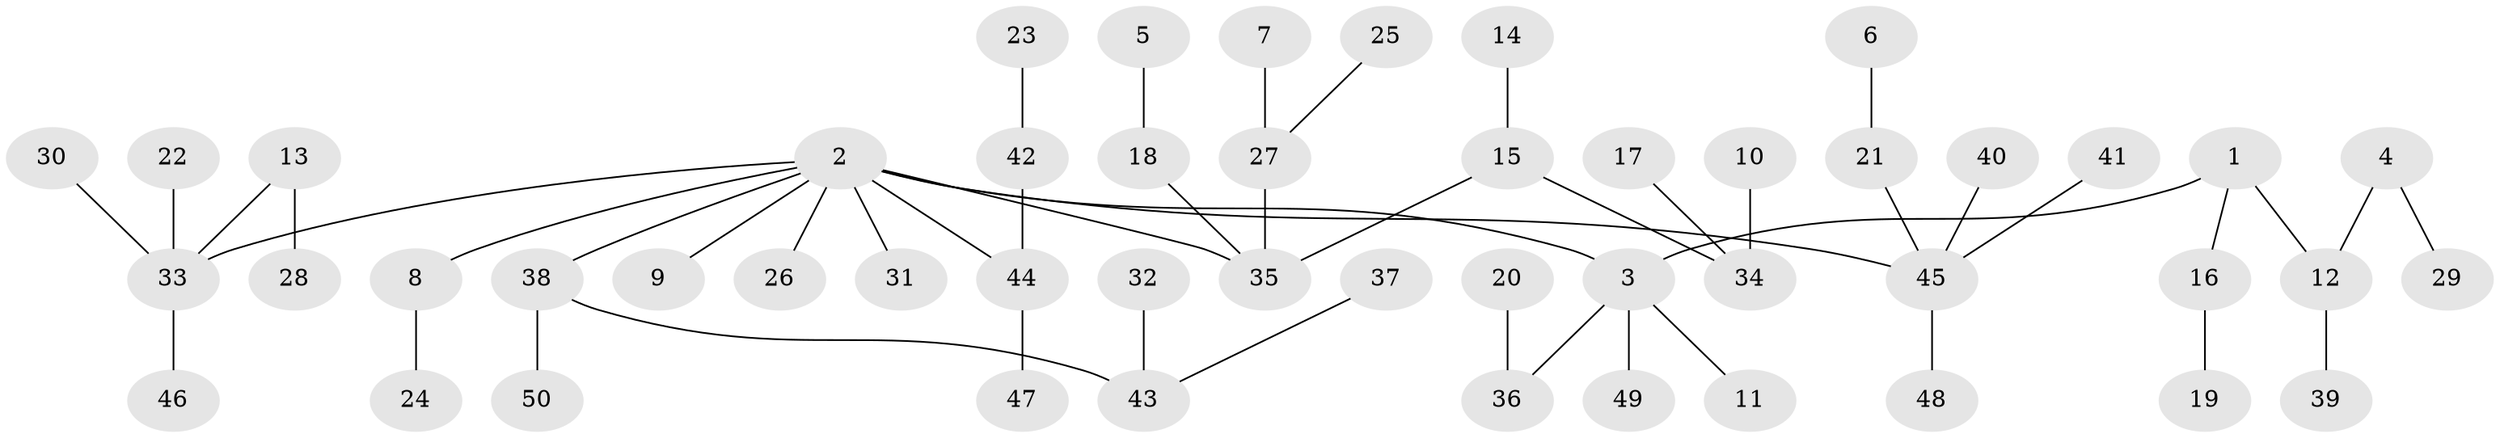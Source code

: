 // original degree distribution, {6: 0.010101010101010102, 4: 0.050505050505050504, 1: 0.5555555555555556, 8: 0.010101010101010102, 5: 0.050505050505050504, 7: 0.020202020202020204, 3: 0.08080808080808081, 2: 0.2222222222222222}
// Generated by graph-tools (version 1.1) at 2025/50/03/09/25 03:50:16]
// undirected, 50 vertices, 49 edges
graph export_dot {
graph [start="1"]
  node [color=gray90,style=filled];
  1;
  2;
  3;
  4;
  5;
  6;
  7;
  8;
  9;
  10;
  11;
  12;
  13;
  14;
  15;
  16;
  17;
  18;
  19;
  20;
  21;
  22;
  23;
  24;
  25;
  26;
  27;
  28;
  29;
  30;
  31;
  32;
  33;
  34;
  35;
  36;
  37;
  38;
  39;
  40;
  41;
  42;
  43;
  44;
  45;
  46;
  47;
  48;
  49;
  50;
  1 -- 3 [weight=1.0];
  1 -- 12 [weight=1.0];
  1 -- 16 [weight=1.0];
  2 -- 3 [weight=1.0];
  2 -- 8 [weight=1.0];
  2 -- 9 [weight=1.0];
  2 -- 26 [weight=1.0];
  2 -- 31 [weight=1.0];
  2 -- 33 [weight=1.0];
  2 -- 35 [weight=1.0];
  2 -- 38 [weight=1.0];
  2 -- 44 [weight=1.0];
  2 -- 45 [weight=1.0];
  3 -- 11 [weight=1.0];
  3 -- 36 [weight=1.0];
  3 -- 49 [weight=1.0];
  4 -- 12 [weight=1.0];
  4 -- 29 [weight=1.0];
  5 -- 18 [weight=1.0];
  6 -- 21 [weight=1.0];
  7 -- 27 [weight=1.0];
  8 -- 24 [weight=1.0];
  10 -- 34 [weight=1.0];
  12 -- 39 [weight=1.0];
  13 -- 28 [weight=1.0];
  13 -- 33 [weight=1.0];
  14 -- 15 [weight=1.0];
  15 -- 34 [weight=1.0];
  15 -- 35 [weight=1.0];
  16 -- 19 [weight=1.0];
  17 -- 34 [weight=1.0];
  18 -- 35 [weight=1.0];
  20 -- 36 [weight=1.0];
  21 -- 45 [weight=1.0];
  22 -- 33 [weight=1.0];
  23 -- 42 [weight=1.0];
  25 -- 27 [weight=1.0];
  27 -- 35 [weight=1.0];
  30 -- 33 [weight=1.0];
  32 -- 43 [weight=1.0];
  33 -- 46 [weight=1.0];
  37 -- 43 [weight=1.0];
  38 -- 43 [weight=1.0];
  38 -- 50 [weight=1.0];
  40 -- 45 [weight=1.0];
  41 -- 45 [weight=1.0];
  42 -- 44 [weight=1.0];
  44 -- 47 [weight=1.0];
  45 -- 48 [weight=1.0];
}
